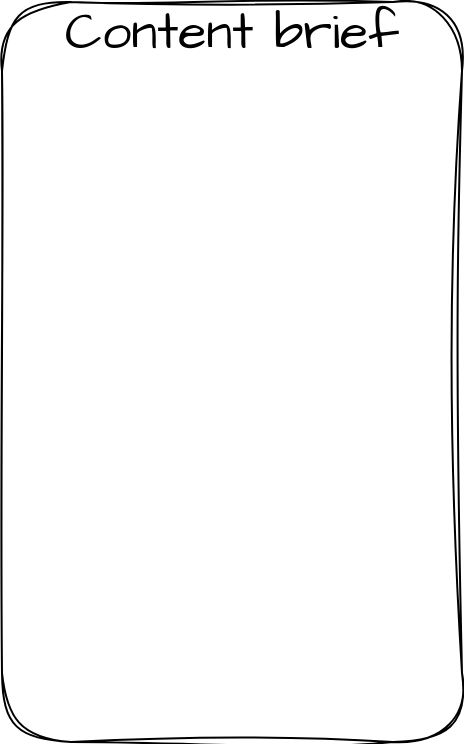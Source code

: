 <mxfile version="20.5.3" type="github">
  <diagram id="QpTB3JBWLclJzC7EPxBI" name="Page-1">
    <mxGraphModel dx="1984" dy="1138" grid="1" gridSize="10" guides="1" tooltips="1" connect="1" arrows="1" fold="1" page="1" pageScale="1" pageWidth="850" pageHeight="1100" math="0" shadow="0">
      <root>
        <mxCell id="0" />
        <mxCell id="1" parent="0" />
        <mxCell id="FeaabyJDP-7DLvGipLMP-3" value="" style="rounded=1;whiteSpace=wrap;html=1;sketch=1;hachureGap=4;jiggle=2;fontFamily=Architects Daughter;fontSource=https%3A%2F%2Ffonts.googleapis.com%2Fcss%3Ffamily%3DArchitects%2BDaughter;fontSize=20;" vertex="1" parent="1">
          <mxGeometry x="130" y="150" width="230" height="370" as="geometry" />
        </mxCell>
        <mxCell id="FeaabyJDP-7DLvGipLMP-4" value="Content brief" style="text;html=1;strokeColor=none;fillColor=none;align=center;verticalAlign=middle;whiteSpace=wrap;rounded=0;sketch=1;hachureGap=4;jiggle=2;fontFamily=Architects Daughter;fontSource=https%3A%2F%2Ffonts.googleapis.com%2Fcss%3Ffamily%3DArchitects%2BDaughter;fontSize=26;" vertex="1" parent="1">
          <mxGeometry x="150" y="150" width="190" height="30" as="geometry" />
        </mxCell>
      </root>
    </mxGraphModel>
  </diagram>
</mxfile>
